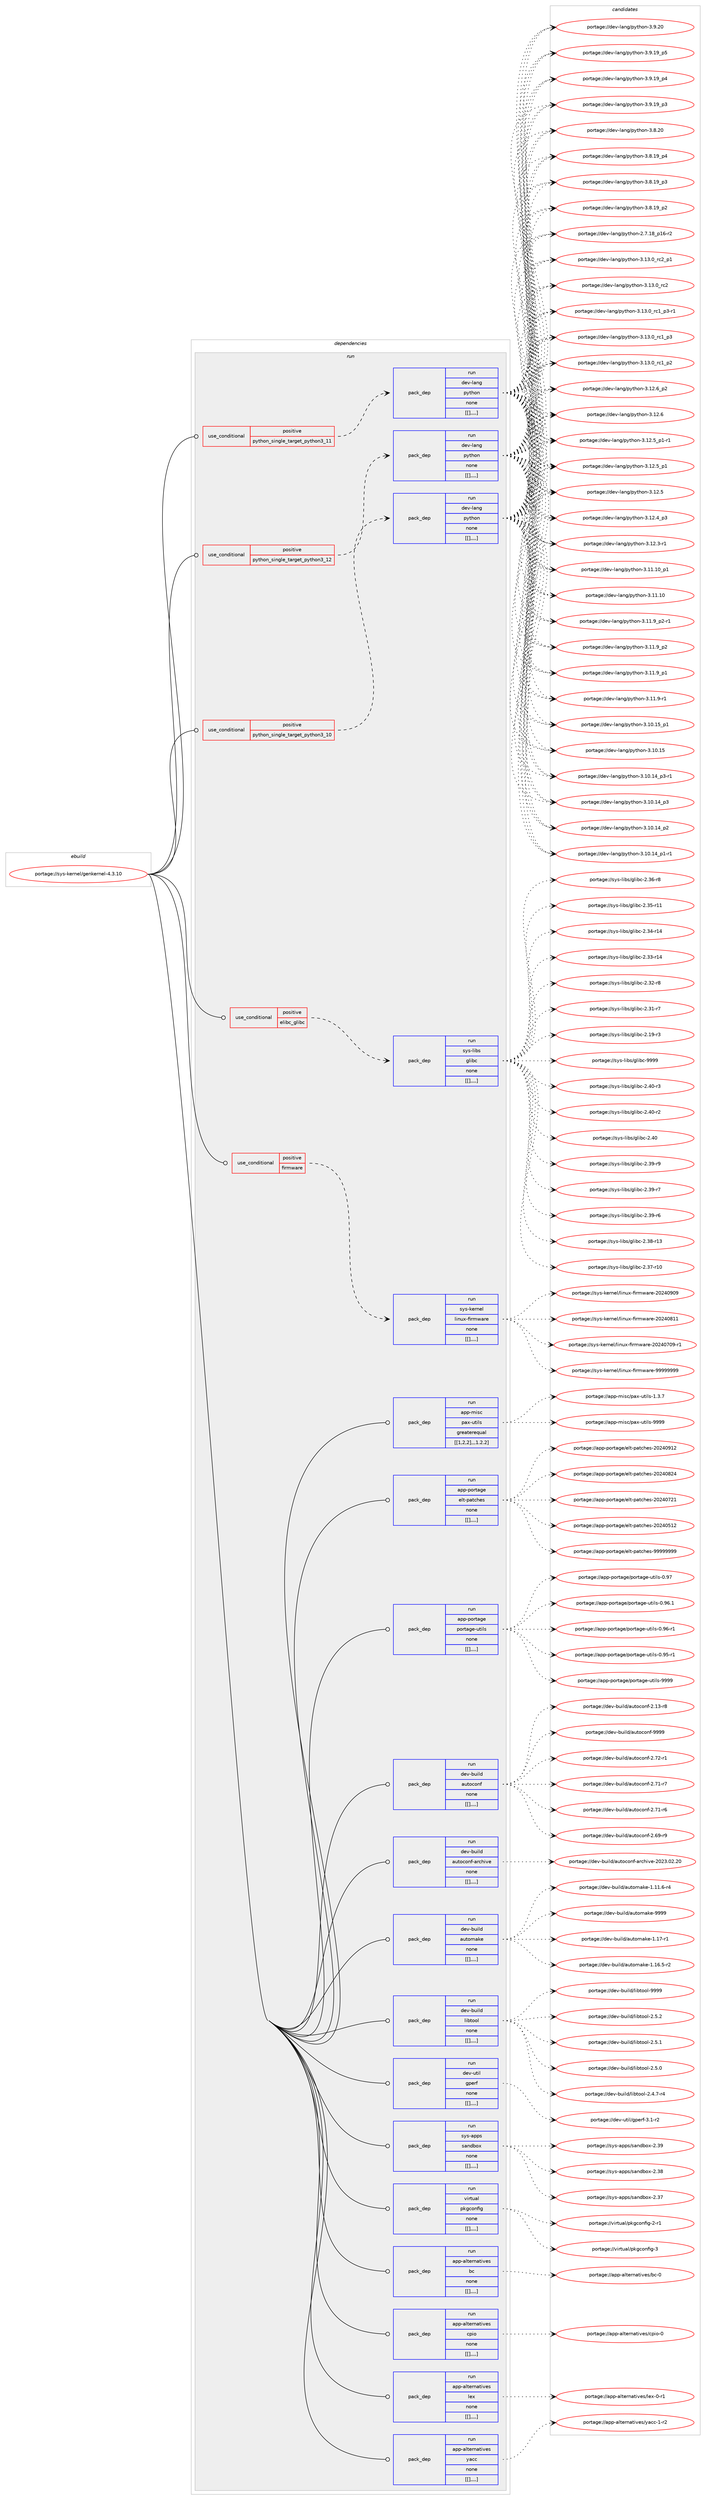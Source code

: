 digraph prolog {

# *************
# Graph options
# *************

newrank=true;
concentrate=true;
compound=true;
graph [rankdir=LR,fontname=Helvetica,fontsize=10,ranksep=1.5];#, ranksep=2.5, nodesep=0.2];
edge  [arrowhead=vee];
node  [fontname=Helvetica,fontsize=10];

# **********
# The ebuild
# **********

subgraph cluster_leftcol {
color=gray;
label=<<i>ebuild</i>>;
id [label="portage://sys-kernel/genkernel-4.3.10", color=red, width=4, href="../sys-kernel/genkernel-4.3.10.svg"];
}

# ****************
# The dependencies
# ****************

subgraph cluster_midcol {
color=gray;
label=<<i>dependencies</i>>;
subgraph cluster_compile {
fillcolor="#eeeeee";
style=filled;
label=<<i>compile</i>>;
}
subgraph cluster_compileandrun {
fillcolor="#eeeeee";
style=filled;
label=<<i>compile and run</i>>;
}
subgraph cluster_run {
fillcolor="#eeeeee";
style=filled;
label=<<i>run</i>>;
subgraph cond9743 {
dependency26198 [label=<<TABLE BORDER="0" CELLBORDER="1" CELLSPACING="0" CELLPADDING="4"><TR><TD ROWSPAN="3" CELLPADDING="10">use_conditional</TD></TR><TR><TD>positive</TD></TR><TR><TD>elibc_glibc</TD></TR></TABLE>>, shape=none, color=red];
subgraph pack16381 {
dependency26199 [label=<<TABLE BORDER="0" CELLBORDER="1" CELLSPACING="0" CELLPADDING="4" WIDTH="220"><TR><TD ROWSPAN="6" CELLPADDING="30">pack_dep</TD></TR><TR><TD WIDTH="110">run</TD></TR><TR><TD>sys-libs</TD></TR><TR><TD>glibc</TD></TR><TR><TD>none</TD></TR><TR><TD>[[],,,,]</TD></TR></TABLE>>, shape=none, color=blue];
}
dependency26198:e -> dependency26199:w [weight=20,style="dashed",arrowhead="vee"];
}
id:e -> dependency26198:w [weight=20,style="solid",arrowhead="odot"];
subgraph cond9744 {
dependency26200 [label=<<TABLE BORDER="0" CELLBORDER="1" CELLSPACING="0" CELLPADDING="4"><TR><TD ROWSPAN="3" CELLPADDING="10">use_conditional</TD></TR><TR><TD>positive</TD></TR><TR><TD>firmware</TD></TR></TABLE>>, shape=none, color=red];
subgraph pack16382 {
dependency26201 [label=<<TABLE BORDER="0" CELLBORDER="1" CELLSPACING="0" CELLPADDING="4" WIDTH="220"><TR><TD ROWSPAN="6" CELLPADDING="30">pack_dep</TD></TR><TR><TD WIDTH="110">run</TD></TR><TR><TD>sys-kernel</TD></TR><TR><TD>linux-firmware</TD></TR><TR><TD>none</TD></TR><TR><TD>[[],,,,]</TD></TR></TABLE>>, shape=none, color=blue];
}
dependency26200:e -> dependency26201:w [weight=20,style="dashed",arrowhead="vee"];
}
id:e -> dependency26200:w [weight=20,style="solid",arrowhead="odot"];
subgraph cond9745 {
dependency26202 [label=<<TABLE BORDER="0" CELLBORDER="1" CELLSPACING="0" CELLPADDING="4"><TR><TD ROWSPAN="3" CELLPADDING="10">use_conditional</TD></TR><TR><TD>positive</TD></TR><TR><TD>python_single_target_python3_10</TD></TR></TABLE>>, shape=none, color=red];
subgraph pack16383 {
dependency26203 [label=<<TABLE BORDER="0" CELLBORDER="1" CELLSPACING="0" CELLPADDING="4" WIDTH="220"><TR><TD ROWSPAN="6" CELLPADDING="30">pack_dep</TD></TR><TR><TD WIDTH="110">run</TD></TR><TR><TD>dev-lang</TD></TR><TR><TD>python</TD></TR><TR><TD>none</TD></TR><TR><TD>[[],,,,]</TD></TR></TABLE>>, shape=none, color=blue];
}
dependency26202:e -> dependency26203:w [weight=20,style="dashed",arrowhead="vee"];
}
id:e -> dependency26202:w [weight=20,style="solid",arrowhead="odot"];
subgraph cond9746 {
dependency26204 [label=<<TABLE BORDER="0" CELLBORDER="1" CELLSPACING="0" CELLPADDING="4"><TR><TD ROWSPAN="3" CELLPADDING="10">use_conditional</TD></TR><TR><TD>positive</TD></TR><TR><TD>python_single_target_python3_11</TD></TR></TABLE>>, shape=none, color=red];
subgraph pack16384 {
dependency26205 [label=<<TABLE BORDER="0" CELLBORDER="1" CELLSPACING="0" CELLPADDING="4" WIDTH="220"><TR><TD ROWSPAN="6" CELLPADDING="30">pack_dep</TD></TR><TR><TD WIDTH="110">run</TD></TR><TR><TD>dev-lang</TD></TR><TR><TD>python</TD></TR><TR><TD>none</TD></TR><TR><TD>[[],,,,]</TD></TR></TABLE>>, shape=none, color=blue];
}
dependency26204:e -> dependency26205:w [weight=20,style="dashed",arrowhead="vee"];
}
id:e -> dependency26204:w [weight=20,style="solid",arrowhead="odot"];
subgraph cond9747 {
dependency26206 [label=<<TABLE BORDER="0" CELLBORDER="1" CELLSPACING="0" CELLPADDING="4"><TR><TD ROWSPAN="3" CELLPADDING="10">use_conditional</TD></TR><TR><TD>positive</TD></TR><TR><TD>python_single_target_python3_12</TD></TR></TABLE>>, shape=none, color=red];
subgraph pack16385 {
dependency26207 [label=<<TABLE BORDER="0" CELLBORDER="1" CELLSPACING="0" CELLPADDING="4" WIDTH="220"><TR><TD ROWSPAN="6" CELLPADDING="30">pack_dep</TD></TR><TR><TD WIDTH="110">run</TD></TR><TR><TD>dev-lang</TD></TR><TR><TD>python</TD></TR><TR><TD>none</TD></TR><TR><TD>[[],,,,]</TD></TR></TABLE>>, shape=none, color=blue];
}
dependency26206:e -> dependency26207:w [weight=20,style="dashed",arrowhead="vee"];
}
id:e -> dependency26206:w [weight=20,style="solid",arrowhead="odot"];
subgraph pack16386 {
dependency26208 [label=<<TABLE BORDER="0" CELLBORDER="1" CELLSPACING="0" CELLPADDING="4" WIDTH="220"><TR><TD ROWSPAN="6" CELLPADDING="30">pack_dep</TD></TR><TR><TD WIDTH="110">run</TD></TR><TR><TD>app-alternatives</TD></TR><TR><TD>bc</TD></TR><TR><TD>none</TD></TR><TR><TD>[[],,,,]</TD></TR></TABLE>>, shape=none, color=blue];
}
id:e -> dependency26208:w [weight=20,style="solid",arrowhead="odot"];
subgraph pack16387 {
dependency26209 [label=<<TABLE BORDER="0" CELLBORDER="1" CELLSPACING="0" CELLPADDING="4" WIDTH="220"><TR><TD ROWSPAN="6" CELLPADDING="30">pack_dep</TD></TR><TR><TD WIDTH="110">run</TD></TR><TR><TD>app-alternatives</TD></TR><TR><TD>cpio</TD></TR><TR><TD>none</TD></TR><TR><TD>[[],,,,]</TD></TR></TABLE>>, shape=none, color=blue];
}
id:e -> dependency26209:w [weight=20,style="solid",arrowhead="odot"];
subgraph pack16388 {
dependency26210 [label=<<TABLE BORDER="0" CELLBORDER="1" CELLSPACING="0" CELLPADDING="4" WIDTH="220"><TR><TD ROWSPAN="6" CELLPADDING="30">pack_dep</TD></TR><TR><TD WIDTH="110">run</TD></TR><TR><TD>app-alternatives</TD></TR><TR><TD>lex</TD></TR><TR><TD>none</TD></TR><TR><TD>[[],,,,]</TD></TR></TABLE>>, shape=none, color=blue];
}
id:e -> dependency26210:w [weight=20,style="solid",arrowhead="odot"];
subgraph pack16389 {
dependency26211 [label=<<TABLE BORDER="0" CELLBORDER="1" CELLSPACING="0" CELLPADDING="4" WIDTH="220"><TR><TD ROWSPAN="6" CELLPADDING="30">pack_dep</TD></TR><TR><TD WIDTH="110">run</TD></TR><TR><TD>app-alternatives</TD></TR><TR><TD>yacc</TD></TR><TR><TD>none</TD></TR><TR><TD>[[],,,,]</TD></TR></TABLE>>, shape=none, color=blue];
}
id:e -> dependency26211:w [weight=20,style="solid",arrowhead="odot"];
subgraph pack16390 {
dependency26212 [label=<<TABLE BORDER="0" CELLBORDER="1" CELLSPACING="0" CELLPADDING="4" WIDTH="220"><TR><TD ROWSPAN="6" CELLPADDING="30">pack_dep</TD></TR><TR><TD WIDTH="110">run</TD></TR><TR><TD>app-misc</TD></TR><TR><TD>pax-utils</TD></TR><TR><TD>greaterequal</TD></TR><TR><TD>[[1,2,2],,,1.2.2]</TD></TR></TABLE>>, shape=none, color=blue];
}
id:e -> dependency26212:w [weight=20,style="solid",arrowhead="odot"];
subgraph pack16391 {
dependency26213 [label=<<TABLE BORDER="0" CELLBORDER="1" CELLSPACING="0" CELLPADDING="4" WIDTH="220"><TR><TD ROWSPAN="6" CELLPADDING="30">pack_dep</TD></TR><TR><TD WIDTH="110">run</TD></TR><TR><TD>app-portage</TD></TR><TR><TD>elt-patches</TD></TR><TR><TD>none</TD></TR><TR><TD>[[],,,,]</TD></TR></TABLE>>, shape=none, color=blue];
}
id:e -> dependency26213:w [weight=20,style="solid",arrowhead="odot"];
subgraph pack16392 {
dependency26214 [label=<<TABLE BORDER="0" CELLBORDER="1" CELLSPACING="0" CELLPADDING="4" WIDTH="220"><TR><TD ROWSPAN="6" CELLPADDING="30">pack_dep</TD></TR><TR><TD WIDTH="110">run</TD></TR><TR><TD>app-portage</TD></TR><TR><TD>portage-utils</TD></TR><TR><TD>none</TD></TR><TR><TD>[[],,,,]</TD></TR></TABLE>>, shape=none, color=blue];
}
id:e -> dependency26214:w [weight=20,style="solid",arrowhead="odot"];
subgraph pack16393 {
dependency26215 [label=<<TABLE BORDER="0" CELLBORDER="1" CELLSPACING="0" CELLPADDING="4" WIDTH="220"><TR><TD ROWSPAN="6" CELLPADDING="30">pack_dep</TD></TR><TR><TD WIDTH="110">run</TD></TR><TR><TD>dev-build</TD></TR><TR><TD>autoconf</TD></TR><TR><TD>none</TD></TR><TR><TD>[[],,,,]</TD></TR></TABLE>>, shape=none, color=blue];
}
id:e -> dependency26215:w [weight=20,style="solid",arrowhead="odot"];
subgraph pack16394 {
dependency26216 [label=<<TABLE BORDER="0" CELLBORDER="1" CELLSPACING="0" CELLPADDING="4" WIDTH="220"><TR><TD ROWSPAN="6" CELLPADDING="30">pack_dep</TD></TR><TR><TD WIDTH="110">run</TD></TR><TR><TD>dev-build</TD></TR><TR><TD>autoconf-archive</TD></TR><TR><TD>none</TD></TR><TR><TD>[[],,,,]</TD></TR></TABLE>>, shape=none, color=blue];
}
id:e -> dependency26216:w [weight=20,style="solid",arrowhead="odot"];
subgraph pack16395 {
dependency26217 [label=<<TABLE BORDER="0" CELLBORDER="1" CELLSPACING="0" CELLPADDING="4" WIDTH="220"><TR><TD ROWSPAN="6" CELLPADDING="30">pack_dep</TD></TR><TR><TD WIDTH="110">run</TD></TR><TR><TD>dev-build</TD></TR><TR><TD>automake</TD></TR><TR><TD>none</TD></TR><TR><TD>[[],,,,]</TD></TR></TABLE>>, shape=none, color=blue];
}
id:e -> dependency26217:w [weight=20,style="solid",arrowhead="odot"];
subgraph pack16396 {
dependency26218 [label=<<TABLE BORDER="0" CELLBORDER="1" CELLSPACING="0" CELLPADDING="4" WIDTH="220"><TR><TD ROWSPAN="6" CELLPADDING="30">pack_dep</TD></TR><TR><TD WIDTH="110">run</TD></TR><TR><TD>dev-build</TD></TR><TR><TD>libtool</TD></TR><TR><TD>none</TD></TR><TR><TD>[[],,,,]</TD></TR></TABLE>>, shape=none, color=blue];
}
id:e -> dependency26218:w [weight=20,style="solid",arrowhead="odot"];
subgraph pack16397 {
dependency26219 [label=<<TABLE BORDER="0" CELLBORDER="1" CELLSPACING="0" CELLPADDING="4" WIDTH="220"><TR><TD ROWSPAN="6" CELLPADDING="30">pack_dep</TD></TR><TR><TD WIDTH="110">run</TD></TR><TR><TD>dev-util</TD></TR><TR><TD>gperf</TD></TR><TR><TD>none</TD></TR><TR><TD>[[],,,,]</TD></TR></TABLE>>, shape=none, color=blue];
}
id:e -> dependency26219:w [weight=20,style="solid",arrowhead="odot"];
subgraph pack16398 {
dependency26220 [label=<<TABLE BORDER="0" CELLBORDER="1" CELLSPACING="0" CELLPADDING="4" WIDTH="220"><TR><TD ROWSPAN="6" CELLPADDING="30">pack_dep</TD></TR><TR><TD WIDTH="110">run</TD></TR><TR><TD>sys-apps</TD></TR><TR><TD>sandbox</TD></TR><TR><TD>none</TD></TR><TR><TD>[[],,,,]</TD></TR></TABLE>>, shape=none, color=blue];
}
id:e -> dependency26220:w [weight=20,style="solid",arrowhead="odot"];
subgraph pack16399 {
dependency26221 [label=<<TABLE BORDER="0" CELLBORDER="1" CELLSPACING="0" CELLPADDING="4" WIDTH="220"><TR><TD ROWSPAN="6" CELLPADDING="30">pack_dep</TD></TR><TR><TD WIDTH="110">run</TD></TR><TR><TD>virtual</TD></TR><TR><TD>pkgconfig</TD></TR><TR><TD>none</TD></TR><TR><TD>[[],,,,]</TD></TR></TABLE>>, shape=none, color=blue];
}
id:e -> dependency26221:w [weight=20,style="solid",arrowhead="odot"];
}
}

# **************
# The candidates
# **************

subgraph cluster_choices {
rank=same;
color=gray;
label=<<i>candidates</i>>;

subgraph choice16381 {
color=black;
nodesep=1;
choice11512111545108105981154710310810598994557575757 [label="portage://sys-libs/glibc-9999", color=red, width=4,href="../sys-libs/glibc-9999.svg"];
choice115121115451081059811547103108105989945504652484511451 [label="portage://sys-libs/glibc-2.40-r3", color=red, width=4,href="../sys-libs/glibc-2.40-r3.svg"];
choice115121115451081059811547103108105989945504652484511450 [label="portage://sys-libs/glibc-2.40-r2", color=red, width=4,href="../sys-libs/glibc-2.40-r2.svg"];
choice11512111545108105981154710310810598994550465248 [label="portage://sys-libs/glibc-2.40", color=red, width=4,href="../sys-libs/glibc-2.40.svg"];
choice115121115451081059811547103108105989945504651574511457 [label="portage://sys-libs/glibc-2.39-r9", color=red, width=4,href="../sys-libs/glibc-2.39-r9.svg"];
choice115121115451081059811547103108105989945504651574511455 [label="portage://sys-libs/glibc-2.39-r7", color=red, width=4,href="../sys-libs/glibc-2.39-r7.svg"];
choice115121115451081059811547103108105989945504651574511454 [label="portage://sys-libs/glibc-2.39-r6", color=red, width=4,href="../sys-libs/glibc-2.39-r6.svg"];
choice11512111545108105981154710310810598994550465156451144951 [label="portage://sys-libs/glibc-2.38-r13", color=red, width=4,href="../sys-libs/glibc-2.38-r13.svg"];
choice11512111545108105981154710310810598994550465155451144948 [label="portage://sys-libs/glibc-2.37-r10", color=red, width=4,href="../sys-libs/glibc-2.37-r10.svg"];
choice115121115451081059811547103108105989945504651544511456 [label="portage://sys-libs/glibc-2.36-r8", color=red, width=4,href="../sys-libs/glibc-2.36-r8.svg"];
choice11512111545108105981154710310810598994550465153451144949 [label="portage://sys-libs/glibc-2.35-r11", color=red, width=4,href="../sys-libs/glibc-2.35-r11.svg"];
choice11512111545108105981154710310810598994550465152451144952 [label="portage://sys-libs/glibc-2.34-r14", color=red, width=4,href="../sys-libs/glibc-2.34-r14.svg"];
choice11512111545108105981154710310810598994550465151451144952 [label="portage://sys-libs/glibc-2.33-r14", color=red, width=4,href="../sys-libs/glibc-2.33-r14.svg"];
choice115121115451081059811547103108105989945504651504511456 [label="portage://sys-libs/glibc-2.32-r8", color=red, width=4,href="../sys-libs/glibc-2.32-r8.svg"];
choice115121115451081059811547103108105989945504651494511455 [label="portage://sys-libs/glibc-2.31-r7", color=red, width=4,href="../sys-libs/glibc-2.31-r7.svg"];
choice115121115451081059811547103108105989945504649574511451 [label="portage://sys-libs/glibc-2.19-r3", color=red, width=4,href="../sys-libs/glibc-2.19-r3.svg"];
dependency26199:e -> choice11512111545108105981154710310810598994557575757:w [style=dotted,weight="100"];
dependency26199:e -> choice115121115451081059811547103108105989945504652484511451:w [style=dotted,weight="100"];
dependency26199:e -> choice115121115451081059811547103108105989945504652484511450:w [style=dotted,weight="100"];
dependency26199:e -> choice11512111545108105981154710310810598994550465248:w [style=dotted,weight="100"];
dependency26199:e -> choice115121115451081059811547103108105989945504651574511457:w [style=dotted,weight="100"];
dependency26199:e -> choice115121115451081059811547103108105989945504651574511455:w [style=dotted,weight="100"];
dependency26199:e -> choice115121115451081059811547103108105989945504651574511454:w [style=dotted,weight="100"];
dependency26199:e -> choice11512111545108105981154710310810598994550465156451144951:w [style=dotted,weight="100"];
dependency26199:e -> choice11512111545108105981154710310810598994550465155451144948:w [style=dotted,weight="100"];
dependency26199:e -> choice115121115451081059811547103108105989945504651544511456:w [style=dotted,weight="100"];
dependency26199:e -> choice11512111545108105981154710310810598994550465153451144949:w [style=dotted,weight="100"];
dependency26199:e -> choice11512111545108105981154710310810598994550465152451144952:w [style=dotted,weight="100"];
dependency26199:e -> choice11512111545108105981154710310810598994550465151451144952:w [style=dotted,weight="100"];
dependency26199:e -> choice115121115451081059811547103108105989945504651504511456:w [style=dotted,weight="100"];
dependency26199:e -> choice115121115451081059811547103108105989945504651494511455:w [style=dotted,weight="100"];
dependency26199:e -> choice115121115451081059811547103108105989945504649574511451:w [style=dotted,weight="100"];
}
subgraph choice16382 {
color=black;
nodesep=1;
choice11512111545107101114110101108471081051101171204510210511410911997114101455757575757575757 [label="portage://sys-kernel/linux-firmware-99999999", color=red, width=4,href="../sys-kernel/linux-firmware-99999999.svg"];
choice11512111545107101114110101108471081051101171204510210511410911997114101455048505248574857 [label="portage://sys-kernel/linux-firmware-20240909", color=red, width=4,href="../sys-kernel/linux-firmware-20240909.svg"];
choice11512111545107101114110101108471081051101171204510210511410911997114101455048505248564949 [label="portage://sys-kernel/linux-firmware-20240811", color=red, width=4,href="../sys-kernel/linux-firmware-20240811.svg"];
choice115121115451071011141101011084710810511011712045102105114109119971141014550485052485548574511449 [label="portage://sys-kernel/linux-firmware-20240709-r1", color=red, width=4,href="../sys-kernel/linux-firmware-20240709-r1.svg"];
dependency26201:e -> choice11512111545107101114110101108471081051101171204510210511410911997114101455757575757575757:w [style=dotted,weight="100"];
dependency26201:e -> choice11512111545107101114110101108471081051101171204510210511410911997114101455048505248574857:w [style=dotted,weight="100"];
dependency26201:e -> choice11512111545107101114110101108471081051101171204510210511410911997114101455048505248564949:w [style=dotted,weight="100"];
dependency26201:e -> choice115121115451071011141101011084710810511011712045102105114109119971141014550485052485548574511449:w [style=dotted,weight="100"];
}
subgraph choice16383 {
color=black;
nodesep=1;
choice100101118451089711010347112121116104111110455146495146489511499509511249 [label="portage://dev-lang/python-3.13.0_rc2_p1", color=red, width=4,href="../dev-lang/python-3.13.0_rc2_p1.svg"];
choice10010111845108971101034711212111610411111045514649514648951149950 [label="portage://dev-lang/python-3.13.0_rc2", color=red, width=4,href="../dev-lang/python-3.13.0_rc2.svg"];
choice1001011184510897110103471121211161041111104551464951464895114994995112514511449 [label="portage://dev-lang/python-3.13.0_rc1_p3-r1", color=red, width=4,href="../dev-lang/python-3.13.0_rc1_p3-r1.svg"];
choice100101118451089711010347112121116104111110455146495146489511499499511251 [label="portage://dev-lang/python-3.13.0_rc1_p3", color=red, width=4,href="../dev-lang/python-3.13.0_rc1_p3.svg"];
choice100101118451089711010347112121116104111110455146495146489511499499511250 [label="portage://dev-lang/python-3.13.0_rc1_p2", color=red, width=4,href="../dev-lang/python-3.13.0_rc1_p2.svg"];
choice100101118451089711010347112121116104111110455146495046549511250 [label="portage://dev-lang/python-3.12.6_p2", color=red, width=4,href="../dev-lang/python-3.12.6_p2.svg"];
choice10010111845108971101034711212111610411111045514649504654 [label="portage://dev-lang/python-3.12.6", color=red, width=4,href="../dev-lang/python-3.12.6.svg"];
choice1001011184510897110103471121211161041111104551464950465395112494511449 [label="portage://dev-lang/python-3.12.5_p1-r1", color=red, width=4,href="../dev-lang/python-3.12.5_p1-r1.svg"];
choice100101118451089711010347112121116104111110455146495046539511249 [label="portage://dev-lang/python-3.12.5_p1", color=red, width=4,href="../dev-lang/python-3.12.5_p1.svg"];
choice10010111845108971101034711212111610411111045514649504653 [label="portage://dev-lang/python-3.12.5", color=red, width=4,href="../dev-lang/python-3.12.5.svg"];
choice100101118451089711010347112121116104111110455146495046529511251 [label="portage://dev-lang/python-3.12.4_p3", color=red, width=4,href="../dev-lang/python-3.12.4_p3.svg"];
choice100101118451089711010347112121116104111110455146495046514511449 [label="portage://dev-lang/python-3.12.3-r1", color=red, width=4,href="../dev-lang/python-3.12.3-r1.svg"];
choice10010111845108971101034711212111610411111045514649494649489511249 [label="portage://dev-lang/python-3.11.10_p1", color=red, width=4,href="../dev-lang/python-3.11.10_p1.svg"];
choice1001011184510897110103471121211161041111104551464949464948 [label="portage://dev-lang/python-3.11.10", color=red, width=4,href="../dev-lang/python-3.11.10.svg"];
choice1001011184510897110103471121211161041111104551464949465795112504511449 [label="portage://dev-lang/python-3.11.9_p2-r1", color=red, width=4,href="../dev-lang/python-3.11.9_p2-r1.svg"];
choice100101118451089711010347112121116104111110455146494946579511250 [label="portage://dev-lang/python-3.11.9_p2", color=red, width=4,href="../dev-lang/python-3.11.9_p2.svg"];
choice100101118451089711010347112121116104111110455146494946579511249 [label="portage://dev-lang/python-3.11.9_p1", color=red, width=4,href="../dev-lang/python-3.11.9_p1.svg"];
choice100101118451089711010347112121116104111110455146494946574511449 [label="portage://dev-lang/python-3.11.9-r1", color=red, width=4,href="../dev-lang/python-3.11.9-r1.svg"];
choice10010111845108971101034711212111610411111045514649484649539511249 [label="portage://dev-lang/python-3.10.15_p1", color=red, width=4,href="../dev-lang/python-3.10.15_p1.svg"];
choice1001011184510897110103471121211161041111104551464948464953 [label="portage://dev-lang/python-3.10.15", color=red, width=4,href="../dev-lang/python-3.10.15.svg"];
choice100101118451089711010347112121116104111110455146494846495295112514511449 [label="portage://dev-lang/python-3.10.14_p3-r1", color=red, width=4,href="../dev-lang/python-3.10.14_p3-r1.svg"];
choice10010111845108971101034711212111610411111045514649484649529511251 [label="portage://dev-lang/python-3.10.14_p3", color=red, width=4,href="../dev-lang/python-3.10.14_p3.svg"];
choice10010111845108971101034711212111610411111045514649484649529511250 [label="portage://dev-lang/python-3.10.14_p2", color=red, width=4,href="../dev-lang/python-3.10.14_p2.svg"];
choice100101118451089711010347112121116104111110455146494846495295112494511449 [label="portage://dev-lang/python-3.10.14_p1-r1", color=red, width=4,href="../dev-lang/python-3.10.14_p1-r1.svg"];
choice10010111845108971101034711212111610411111045514657465048 [label="portage://dev-lang/python-3.9.20", color=red, width=4,href="../dev-lang/python-3.9.20.svg"];
choice100101118451089711010347112121116104111110455146574649579511253 [label="portage://dev-lang/python-3.9.19_p5", color=red, width=4,href="../dev-lang/python-3.9.19_p5.svg"];
choice100101118451089711010347112121116104111110455146574649579511252 [label="portage://dev-lang/python-3.9.19_p4", color=red, width=4,href="../dev-lang/python-3.9.19_p4.svg"];
choice100101118451089711010347112121116104111110455146574649579511251 [label="portage://dev-lang/python-3.9.19_p3", color=red, width=4,href="../dev-lang/python-3.9.19_p3.svg"];
choice10010111845108971101034711212111610411111045514656465048 [label="portage://dev-lang/python-3.8.20", color=red, width=4,href="../dev-lang/python-3.8.20.svg"];
choice100101118451089711010347112121116104111110455146564649579511252 [label="portage://dev-lang/python-3.8.19_p4", color=red, width=4,href="../dev-lang/python-3.8.19_p4.svg"];
choice100101118451089711010347112121116104111110455146564649579511251 [label="portage://dev-lang/python-3.8.19_p3", color=red, width=4,href="../dev-lang/python-3.8.19_p3.svg"];
choice100101118451089711010347112121116104111110455146564649579511250 [label="portage://dev-lang/python-3.8.19_p2", color=red, width=4,href="../dev-lang/python-3.8.19_p2.svg"];
choice100101118451089711010347112121116104111110455046554649569511249544511450 [label="portage://dev-lang/python-2.7.18_p16-r2", color=red, width=4,href="../dev-lang/python-2.7.18_p16-r2.svg"];
dependency26203:e -> choice100101118451089711010347112121116104111110455146495146489511499509511249:w [style=dotted,weight="100"];
dependency26203:e -> choice10010111845108971101034711212111610411111045514649514648951149950:w [style=dotted,weight="100"];
dependency26203:e -> choice1001011184510897110103471121211161041111104551464951464895114994995112514511449:w [style=dotted,weight="100"];
dependency26203:e -> choice100101118451089711010347112121116104111110455146495146489511499499511251:w [style=dotted,weight="100"];
dependency26203:e -> choice100101118451089711010347112121116104111110455146495146489511499499511250:w [style=dotted,weight="100"];
dependency26203:e -> choice100101118451089711010347112121116104111110455146495046549511250:w [style=dotted,weight="100"];
dependency26203:e -> choice10010111845108971101034711212111610411111045514649504654:w [style=dotted,weight="100"];
dependency26203:e -> choice1001011184510897110103471121211161041111104551464950465395112494511449:w [style=dotted,weight="100"];
dependency26203:e -> choice100101118451089711010347112121116104111110455146495046539511249:w [style=dotted,weight="100"];
dependency26203:e -> choice10010111845108971101034711212111610411111045514649504653:w [style=dotted,weight="100"];
dependency26203:e -> choice100101118451089711010347112121116104111110455146495046529511251:w [style=dotted,weight="100"];
dependency26203:e -> choice100101118451089711010347112121116104111110455146495046514511449:w [style=dotted,weight="100"];
dependency26203:e -> choice10010111845108971101034711212111610411111045514649494649489511249:w [style=dotted,weight="100"];
dependency26203:e -> choice1001011184510897110103471121211161041111104551464949464948:w [style=dotted,weight="100"];
dependency26203:e -> choice1001011184510897110103471121211161041111104551464949465795112504511449:w [style=dotted,weight="100"];
dependency26203:e -> choice100101118451089711010347112121116104111110455146494946579511250:w [style=dotted,weight="100"];
dependency26203:e -> choice100101118451089711010347112121116104111110455146494946579511249:w [style=dotted,weight="100"];
dependency26203:e -> choice100101118451089711010347112121116104111110455146494946574511449:w [style=dotted,weight="100"];
dependency26203:e -> choice10010111845108971101034711212111610411111045514649484649539511249:w [style=dotted,weight="100"];
dependency26203:e -> choice1001011184510897110103471121211161041111104551464948464953:w [style=dotted,weight="100"];
dependency26203:e -> choice100101118451089711010347112121116104111110455146494846495295112514511449:w [style=dotted,weight="100"];
dependency26203:e -> choice10010111845108971101034711212111610411111045514649484649529511251:w [style=dotted,weight="100"];
dependency26203:e -> choice10010111845108971101034711212111610411111045514649484649529511250:w [style=dotted,weight="100"];
dependency26203:e -> choice100101118451089711010347112121116104111110455146494846495295112494511449:w [style=dotted,weight="100"];
dependency26203:e -> choice10010111845108971101034711212111610411111045514657465048:w [style=dotted,weight="100"];
dependency26203:e -> choice100101118451089711010347112121116104111110455146574649579511253:w [style=dotted,weight="100"];
dependency26203:e -> choice100101118451089711010347112121116104111110455146574649579511252:w [style=dotted,weight="100"];
dependency26203:e -> choice100101118451089711010347112121116104111110455146574649579511251:w [style=dotted,weight="100"];
dependency26203:e -> choice10010111845108971101034711212111610411111045514656465048:w [style=dotted,weight="100"];
dependency26203:e -> choice100101118451089711010347112121116104111110455146564649579511252:w [style=dotted,weight="100"];
dependency26203:e -> choice100101118451089711010347112121116104111110455146564649579511251:w [style=dotted,weight="100"];
dependency26203:e -> choice100101118451089711010347112121116104111110455146564649579511250:w [style=dotted,weight="100"];
dependency26203:e -> choice100101118451089711010347112121116104111110455046554649569511249544511450:w [style=dotted,weight="100"];
}
subgraph choice16384 {
color=black;
nodesep=1;
choice100101118451089711010347112121116104111110455146495146489511499509511249 [label="portage://dev-lang/python-3.13.0_rc2_p1", color=red, width=4,href="../dev-lang/python-3.13.0_rc2_p1.svg"];
choice10010111845108971101034711212111610411111045514649514648951149950 [label="portage://dev-lang/python-3.13.0_rc2", color=red, width=4,href="../dev-lang/python-3.13.0_rc2.svg"];
choice1001011184510897110103471121211161041111104551464951464895114994995112514511449 [label="portage://dev-lang/python-3.13.0_rc1_p3-r1", color=red, width=4,href="../dev-lang/python-3.13.0_rc1_p3-r1.svg"];
choice100101118451089711010347112121116104111110455146495146489511499499511251 [label="portage://dev-lang/python-3.13.0_rc1_p3", color=red, width=4,href="../dev-lang/python-3.13.0_rc1_p3.svg"];
choice100101118451089711010347112121116104111110455146495146489511499499511250 [label="portage://dev-lang/python-3.13.0_rc1_p2", color=red, width=4,href="../dev-lang/python-3.13.0_rc1_p2.svg"];
choice100101118451089711010347112121116104111110455146495046549511250 [label="portage://dev-lang/python-3.12.6_p2", color=red, width=4,href="../dev-lang/python-3.12.6_p2.svg"];
choice10010111845108971101034711212111610411111045514649504654 [label="portage://dev-lang/python-3.12.6", color=red, width=4,href="../dev-lang/python-3.12.6.svg"];
choice1001011184510897110103471121211161041111104551464950465395112494511449 [label="portage://dev-lang/python-3.12.5_p1-r1", color=red, width=4,href="../dev-lang/python-3.12.5_p1-r1.svg"];
choice100101118451089711010347112121116104111110455146495046539511249 [label="portage://dev-lang/python-3.12.5_p1", color=red, width=4,href="../dev-lang/python-3.12.5_p1.svg"];
choice10010111845108971101034711212111610411111045514649504653 [label="portage://dev-lang/python-3.12.5", color=red, width=4,href="../dev-lang/python-3.12.5.svg"];
choice100101118451089711010347112121116104111110455146495046529511251 [label="portage://dev-lang/python-3.12.4_p3", color=red, width=4,href="../dev-lang/python-3.12.4_p3.svg"];
choice100101118451089711010347112121116104111110455146495046514511449 [label="portage://dev-lang/python-3.12.3-r1", color=red, width=4,href="../dev-lang/python-3.12.3-r1.svg"];
choice10010111845108971101034711212111610411111045514649494649489511249 [label="portage://dev-lang/python-3.11.10_p1", color=red, width=4,href="../dev-lang/python-3.11.10_p1.svg"];
choice1001011184510897110103471121211161041111104551464949464948 [label="portage://dev-lang/python-3.11.10", color=red, width=4,href="../dev-lang/python-3.11.10.svg"];
choice1001011184510897110103471121211161041111104551464949465795112504511449 [label="portage://dev-lang/python-3.11.9_p2-r1", color=red, width=4,href="../dev-lang/python-3.11.9_p2-r1.svg"];
choice100101118451089711010347112121116104111110455146494946579511250 [label="portage://dev-lang/python-3.11.9_p2", color=red, width=4,href="../dev-lang/python-3.11.9_p2.svg"];
choice100101118451089711010347112121116104111110455146494946579511249 [label="portage://dev-lang/python-3.11.9_p1", color=red, width=4,href="../dev-lang/python-3.11.9_p1.svg"];
choice100101118451089711010347112121116104111110455146494946574511449 [label="portage://dev-lang/python-3.11.9-r1", color=red, width=4,href="../dev-lang/python-3.11.9-r1.svg"];
choice10010111845108971101034711212111610411111045514649484649539511249 [label="portage://dev-lang/python-3.10.15_p1", color=red, width=4,href="../dev-lang/python-3.10.15_p1.svg"];
choice1001011184510897110103471121211161041111104551464948464953 [label="portage://dev-lang/python-3.10.15", color=red, width=4,href="../dev-lang/python-3.10.15.svg"];
choice100101118451089711010347112121116104111110455146494846495295112514511449 [label="portage://dev-lang/python-3.10.14_p3-r1", color=red, width=4,href="../dev-lang/python-3.10.14_p3-r1.svg"];
choice10010111845108971101034711212111610411111045514649484649529511251 [label="portage://dev-lang/python-3.10.14_p3", color=red, width=4,href="../dev-lang/python-3.10.14_p3.svg"];
choice10010111845108971101034711212111610411111045514649484649529511250 [label="portage://dev-lang/python-3.10.14_p2", color=red, width=4,href="../dev-lang/python-3.10.14_p2.svg"];
choice100101118451089711010347112121116104111110455146494846495295112494511449 [label="portage://dev-lang/python-3.10.14_p1-r1", color=red, width=4,href="../dev-lang/python-3.10.14_p1-r1.svg"];
choice10010111845108971101034711212111610411111045514657465048 [label="portage://dev-lang/python-3.9.20", color=red, width=4,href="../dev-lang/python-3.9.20.svg"];
choice100101118451089711010347112121116104111110455146574649579511253 [label="portage://dev-lang/python-3.9.19_p5", color=red, width=4,href="../dev-lang/python-3.9.19_p5.svg"];
choice100101118451089711010347112121116104111110455146574649579511252 [label="portage://dev-lang/python-3.9.19_p4", color=red, width=4,href="../dev-lang/python-3.9.19_p4.svg"];
choice100101118451089711010347112121116104111110455146574649579511251 [label="portage://dev-lang/python-3.9.19_p3", color=red, width=4,href="../dev-lang/python-3.9.19_p3.svg"];
choice10010111845108971101034711212111610411111045514656465048 [label="portage://dev-lang/python-3.8.20", color=red, width=4,href="../dev-lang/python-3.8.20.svg"];
choice100101118451089711010347112121116104111110455146564649579511252 [label="portage://dev-lang/python-3.8.19_p4", color=red, width=4,href="../dev-lang/python-3.8.19_p4.svg"];
choice100101118451089711010347112121116104111110455146564649579511251 [label="portage://dev-lang/python-3.8.19_p3", color=red, width=4,href="../dev-lang/python-3.8.19_p3.svg"];
choice100101118451089711010347112121116104111110455146564649579511250 [label="portage://dev-lang/python-3.8.19_p2", color=red, width=4,href="../dev-lang/python-3.8.19_p2.svg"];
choice100101118451089711010347112121116104111110455046554649569511249544511450 [label="portage://dev-lang/python-2.7.18_p16-r2", color=red, width=4,href="../dev-lang/python-2.7.18_p16-r2.svg"];
dependency26205:e -> choice100101118451089711010347112121116104111110455146495146489511499509511249:w [style=dotted,weight="100"];
dependency26205:e -> choice10010111845108971101034711212111610411111045514649514648951149950:w [style=dotted,weight="100"];
dependency26205:e -> choice1001011184510897110103471121211161041111104551464951464895114994995112514511449:w [style=dotted,weight="100"];
dependency26205:e -> choice100101118451089711010347112121116104111110455146495146489511499499511251:w [style=dotted,weight="100"];
dependency26205:e -> choice100101118451089711010347112121116104111110455146495146489511499499511250:w [style=dotted,weight="100"];
dependency26205:e -> choice100101118451089711010347112121116104111110455146495046549511250:w [style=dotted,weight="100"];
dependency26205:e -> choice10010111845108971101034711212111610411111045514649504654:w [style=dotted,weight="100"];
dependency26205:e -> choice1001011184510897110103471121211161041111104551464950465395112494511449:w [style=dotted,weight="100"];
dependency26205:e -> choice100101118451089711010347112121116104111110455146495046539511249:w [style=dotted,weight="100"];
dependency26205:e -> choice10010111845108971101034711212111610411111045514649504653:w [style=dotted,weight="100"];
dependency26205:e -> choice100101118451089711010347112121116104111110455146495046529511251:w [style=dotted,weight="100"];
dependency26205:e -> choice100101118451089711010347112121116104111110455146495046514511449:w [style=dotted,weight="100"];
dependency26205:e -> choice10010111845108971101034711212111610411111045514649494649489511249:w [style=dotted,weight="100"];
dependency26205:e -> choice1001011184510897110103471121211161041111104551464949464948:w [style=dotted,weight="100"];
dependency26205:e -> choice1001011184510897110103471121211161041111104551464949465795112504511449:w [style=dotted,weight="100"];
dependency26205:e -> choice100101118451089711010347112121116104111110455146494946579511250:w [style=dotted,weight="100"];
dependency26205:e -> choice100101118451089711010347112121116104111110455146494946579511249:w [style=dotted,weight="100"];
dependency26205:e -> choice100101118451089711010347112121116104111110455146494946574511449:w [style=dotted,weight="100"];
dependency26205:e -> choice10010111845108971101034711212111610411111045514649484649539511249:w [style=dotted,weight="100"];
dependency26205:e -> choice1001011184510897110103471121211161041111104551464948464953:w [style=dotted,weight="100"];
dependency26205:e -> choice100101118451089711010347112121116104111110455146494846495295112514511449:w [style=dotted,weight="100"];
dependency26205:e -> choice10010111845108971101034711212111610411111045514649484649529511251:w [style=dotted,weight="100"];
dependency26205:e -> choice10010111845108971101034711212111610411111045514649484649529511250:w [style=dotted,weight="100"];
dependency26205:e -> choice100101118451089711010347112121116104111110455146494846495295112494511449:w [style=dotted,weight="100"];
dependency26205:e -> choice10010111845108971101034711212111610411111045514657465048:w [style=dotted,weight="100"];
dependency26205:e -> choice100101118451089711010347112121116104111110455146574649579511253:w [style=dotted,weight="100"];
dependency26205:e -> choice100101118451089711010347112121116104111110455146574649579511252:w [style=dotted,weight="100"];
dependency26205:e -> choice100101118451089711010347112121116104111110455146574649579511251:w [style=dotted,weight="100"];
dependency26205:e -> choice10010111845108971101034711212111610411111045514656465048:w [style=dotted,weight="100"];
dependency26205:e -> choice100101118451089711010347112121116104111110455146564649579511252:w [style=dotted,weight="100"];
dependency26205:e -> choice100101118451089711010347112121116104111110455146564649579511251:w [style=dotted,weight="100"];
dependency26205:e -> choice100101118451089711010347112121116104111110455146564649579511250:w [style=dotted,weight="100"];
dependency26205:e -> choice100101118451089711010347112121116104111110455046554649569511249544511450:w [style=dotted,weight="100"];
}
subgraph choice16385 {
color=black;
nodesep=1;
choice100101118451089711010347112121116104111110455146495146489511499509511249 [label="portage://dev-lang/python-3.13.0_rc2_p1", color=red, width=4,href="../dev-lang/python-3.13.0_rc2_p1.svg"];
choice10010111845108971101034711212111610411111045514649514648951149950 [label="portage://dev-lang/python-3.13.0_rc2", color=red, width=4,href="../dev-lang/python-3.13.0_rc2.svg"];
choice1001011184510897110103471121211161041111104551464951464895114994995112514511449 [label="portage://dev-lang/python-3.13.0_rc1_p3-r1", color=red, width=4,href="../dev-lang/python-3.13.0_rc1_p3-r1.svg"];
choice100101118451089711010347112121116104111110455146495146489511499499511251 [label="portage://dev-lang/python-3.13.0_rc1_p3", color=red, width=4,href="../dev-lang/python-3.13.0_rc1_p3.svg"];
choice100101118451089711010347112121116104111110455146495146489511499499511250 [label="portage://dev-lang/python-3.13.0_rc1_p2", color=red, width=4,href="../dev-lang/python-3.13.0_rc1_p2.svg"];
choice100101118451089711010347112121116104111110455146495046549511250 [label="portage://dev-lang/python-3.12.6_p2", color=red, width=4,href="../dev-lang/python-3.12.6_p2.svg"];
choice10010111845108971101034711212111610411111045514649504654 [label="portage://dev-lang/python-3.12.6", color=red, width=4,href="../dev-lang/python-3.12.6.svg"];
choice1001011184510897110103471121211161041111104551464950465395112494511449 [label="portage://dev-lang/python-3.12.5_p1-r1", color=red, width=4,href="../dev-lang/python-3.12.5_p1-r1.svg"];
choice100101118451089711010347112121116104111110455146495046539511249 [label="portage://dev-lang/python-3.12.5_p1", color=red, width=4,href="../dev-lang/python-3.12.5_p1.svg"];
choice10010111845108971101034711212111610411111045514649504653 [label="portage://dev-lang/python-3.12.5", color=red, width=4,href="../dev-lang/python-3.12.5.svg"];
choice100101118451089711010347112121116104111110455146495046529511251 [label="portage://dev-lang/python-3.12.4_p3", color=red, width=4,href="../dev-lang/python-3.12.4_p3.svg"];
choice100101118451089711010347112121116104111110455146495046514511449 [label="portage://dev-lang/python-3.12.3-r1", color=red, width=4,href="../dev-lang/python-3.12.3-r1.svg"];
choice10010111845108971101034711212111610411111045514649494649489511249 [label="portage://dev-lang/python-3.11.10_p1", color=red, width=4,href="../dev-lang/python-3.11.10_p1.svg"];
choice1001011184510897110103471121211161041111104551464949464948 [label="portage://dev-lang/python-3.11.10", color=red, width=4,href="../dev-lang/python-3.11.10.svg"];
choice1001011184510897110103471121211161041111104551464949465795112504511449 [label="portage://dev-lang/python-3.11.9_p2-r1", color=red, width=4,href="../dev-lang/python-3.11.9_p2-r1.svg"];
choice100101118451089711010347112121116104111110455146494946579511250 [label="portage://dev-lang/python-3.11.9_p2", color=red, width=4,href="../dev-lang/python-3.11.9_p2.svg"];
choice100101118451089711010347112121116104111110455146494946579511249 [label="portage://dev-lang/python-3.11.9_p1", color=red, width=4,href="../dev-lang/python-3.11.9_p1.svg"];
choice100101118451089711010347112121116104111110455146494946574511449 [label="portage://dev-lang/python-3.11.9-r1", color=red, width=4,href="../dev-lang/python-3.11.9-r1.svg"];
choice10010111845108971101034711212111610411111045514649484649539511249 [label="portage://dev-lang/python-3.10.15_p1", color=red, width=4,href="../dev-lang/python-3.10.15_p1.svg"];
choice1001011184510897110103471121211161041111104551464948464953 [label="portage://dev-lang/python-3.10.15", color=red, width=4,href="../dev-lang/python-3.10.15.svg"];
choice100101118451089711010347112121116104111110455146494846495295112514511449 [label="portage://dev-lang/python-3.10.14_p3-r1", color=red, width=4,href="../dev-lang/python-3.10.14_p3-r1.svg"];
choice10010111845108971101034711212111610411111045514649484649529511251 [label="portage://dev-lang/python-3.10.14_p3", color=red, width=4,href="../dev-lang/python-3.10.14_p3.svg"];
choice10010111845108971101034711212111610411111045514649484649529511250 [label="portage://dev-lang/python-3.10.14_p2", color=red, width=4,href="../dev-lang/python-3.10.14_p2.svg"];
choice100101118451089711010347112121116104111110455146494846495295112494511449 [label="portage://dev-lang/python-3.10.14_p1-r1", color=red, width=4,href="../dev-lang/python-3.10.14_p1-r1.svg"];
choice10010111845108971101034711212111610411111045514657465048 [label="portage://dev-lang/python-3.9.20", color=red, width=4,href="../dev-lang/python-3.9.20.svg"];
choice100101118451089711010347112121116104111110455146574649579511253 [label="portage://dev-lang/python-3.9.19_p5", color=red, width=4,href="../dev-lang/python-3.9.19_p5.svg"];
choice100101118451089711010347112121116104111110455146574649579511252 [label="portage://dev-lang/python-3.9.19_p4", color=red, width=4,href="../dev-lang/python-3.9.19_p4.svg"];
choice100101118451089711010347112121116104111110455146574649579511251 [label="portage://dev-lang/python-3.9.19_p3", color=red, width=4,href="../dev-lang/python-3.9.19_p3.svg"];
choice10010111845108971101034711212111610411111045514656465048 [label="portage://dev-lang/python-3.8.20", color=red, width=4,href="../dev-lang/python-3.8.20.svg"];
choice100101118451089711010347112121116104111110455146564649579511252 [label="portage://dev-lang/python-3.8.19_p4", color=red, width=4,href="../dev-lang/python-3.8.19_p4.svg"];
choice100101118451089711010347112121116104111110455146564649579511251 [label="portage://dev-lang/python-3.8.19_p3", color=red, width=4,href="../dev-lang/python-3.8.19_p3.svg"];
choice100101118451089711010347112121116104111110455146564649579511250 [label="portage://dev-lang/python-3.8.19_p2", color=red, width=4,href="../dev-lang/python-3.8.19_p2.svg"];
choice100101118451089711010347112121116104111110455046554649569511249544511450 [label="portage://dev-lang/python-2.7.18_p16-r2", color=red, width=4,href="../dev-lang/python-2.7.18_p16-r2.svg"];
dependency26207:e -> choice100101118451089711010347112121116104111110455146495146489511499509511249:w [style=dotted,weight="100"];
dependency26207:e -> choice10010111845108971101034711212111610411111045514649514648951149950:w [style=dotted,weight="100"];
dependency26207:e -> choice1001011184510897110103471121211161041111104551464951464895114994995112514511449:w [style=dotted,weight="100"];
dependency26207:e -> choice100101118451089711010347112121116104111110455146495146489511499499511251:w [style=dotted,weight="100"];
dependency26207:e -> choice100101118451089711010347112121116104111110455146495146489511499499511250:w [style=dotted,weight="100"];
dependency26207:e -> choice100101118451089711010347112121116104111110455146495046549511250:w [style=dotted,weight="100"];
dependency26207:e -> choice10010111845108971101034711212111610411111045514649504654:w [style=dotted,weight="100"];
dependency26207:e -> choice1001011184510897110103471121211161041111104551464950465395112494511449:w [style=dotted,weight="100"];
dependency26207:e -> choice100101118451089711010347112121116104111110455146495046539511249:w [style=dotted,weight="100"];
dependency26207:e -> choice10010111845108971101034711212111610411111045514649504653:w [style=dotted,weight="100"];
dependency26207:e -> choice100101118451089711010347112121116104111110455146495046529511251:w [style=dotted,weight="100"];
dependency26207:e -> choice100101118451089711010347112121116104111110455146495046514511449:w [style=dotted,weight="100"];
dependency26207:e -> choice10010111845108971101034711212111610411111045514649494649489511249:w [style=dotted,weight="100"];
dependency26207:e -> choice1001011184510897110103471121211161041111104551464949464948:w [style=dotted,weight="100"];
dependency26207:e -> choice1001011184510897110103471121211161041111104551464949465795112504511449:w [style=dotted,weight="100"];
dependency26207:e -> choice100101118451089711010347112121116104111110455146494946579511250:w [style=dotted,weight="100"];
dependency26207:e -> choice100101118451089711010347112121116104111110455146494946579511249:w [style=dotted,weight="100"];
dependency26207:e -> choice100101118451089711010347112121116104111110455146494946574511449:w [style=dotted,weight="100"];
dependency26207:e -> choice10010111845108971101034711212111610411111045514649484649539511249:w [style=dotted,weight="100"];
dependency26207:e -> choice1001011184510897110103471121211161041111104551464948464953:w [style=dotted,weight="100"];
dependency26207:e -> choice100101118451089711010347112121116104111110455146494846495295112514511449:w [style=dotted,weight="100"];
dependency26207:e -> choice10010111845108971101034711212111610411111045514649484649529511251:w [style=dotted,weight="100"];
dependency26207:e -> choice10010111845108971101034711212111610411111045514649484649529511250:w [style=dotted,weight="100"];
dependency26207:e -> choice100101118451089711010347112121116104111110455146494846495295112494511449:w [style=dotted,weight="100"];
dependency26207:e -> choice10010111845108971101034711212111610411111045514657465048:w [style=dotted,weight="100"];
dependency26207:e -> choice100101118451089711010347112121116104111110455146574649579511253:w [style=dotted,weight="100"];
dependency26207:e -> choice100101118451089711010347112121116104111110455146574649579511252:w [style=dotted,weight="100"];
dependency26207:e -> choice100101118451089711010347112121116104111110455146574649579511251:w [style=dotted,weight="100"];
dependency26207:e -> choice10010111845108971101034711212111610411111045514656465048:w [style=dotted,weight="100"];
dependency26207:e -> choice100101118451089711010347112121116104111110455146564649579511252:w [style=dotted,weight="100"];
dependency26207:e -> choice100101118451089711010347112121116104111110455146564649579511251:w [style=dotted,weight="100"];
dependency26207:e -> choice100101118451089711010347112121116104111110455146564649579511250:w [style=dotted,weight="100"];
dependency26207:e -> choice100101118451089711010347112121116104111110455046554649569511249544511450:w [style=dotted,weight="100"];
}
subgraph choice16386 {
color=black;
nodesep=1;
choice971121124597108116101114110971161051181011154798994548 [label="portage://app-alternatives/bc-0", color=red, width=4,href="../app-alternatives/bc-0.svg"];
dependency26208:e -> choice971121124597108116101114110971161051181011154798994548:w [style=dotted,weight="100"];
}
subgraph choice16387 {
color=black;
nodesep=1;
choice9711211245971081161011141109711610511810111547991121051114548 [label="portage://app-alternatives/cpio-0", color=red, width=4,href="../app-alternatives/cpio-0.svg"];
dependency26209:e -> choice9711211245971081161011141109711610511810111547991121051114548:w [style=dotted,weight="100"];
}
subgraph choice16388 {
color=black;
nodesep=1;
choice971121124597108116101114110971161051181011154710810112045484511449 [label="portage://app-alternatives/lex-0-r1", color=red, width=4,href="../app-alternatives/lex-0-r1.svg"];
dependency26210:e -> choice971121124597108116101114110971161051181011154710810112045484511449:w [style=dotted,weight="100"];
}
subgraph choice16389 {
color=black;
nodesep=1;
choice971121124597108116101114110971161051181011154712197999945494511450 [label="portage://app-alternatives/yacc-1-r2", color=red, width=4,href="../app-alternatives/yacc-1-r2.svg"];
dependency26211:e -> choice971121124597108116101114110971161051181011154712197999945494511450:w [style=dotted,weight="100"];
}
subgraph choice16390 {
color=black;
nodesep=1;
choice9711211245109105115994711297120451171161051081154557575757 [label="portage://app-misc/pax-utils-9999", color=red, width=4,href="../app-misc/pax-utils-9999.svg"];
choice971121124510910511599471129712045117116105108115454946514655 [label="portage://app-misc/pax-utils-1.3.7", color=red, width=4,href="../app-misc/pax-utils-1.3.7.svg"];
dependency26212:e -> choice9711211245109105115994711297120451171161051081154557575757:w [style=dotted,weight="100"];
dependency26212:e -> choice971121124510910511599471129712045117116105108115454946514655:w [style=dotted,weight="100"];
}
subgraph choice16391 {
color=black;
nodesep=1;
choice97112112451121111141169710310147101108116451129711699104101115455757575757575757 [label="portage://app-portage/elt-patches-99999999", color=red, width=4,href="../app-portage/elt-patches-99999999.svg"];
choice97112112451121111141169710310147101108116451129711699104101115455048505248574950 [label="portage://app-portage/elt-patches-20240912", color=red, width=4,href="../app-portage/elt-patches-20240912.svg"];
choice97112112451121111141169710310147101108116451129711699104101115455048505248565052 [label="portage://app-portage/elt-patches-20240824", color=red, width=4,href="../app-portage/elt-patches-20240824.svg"];
choice97112112451121111141169710310147101108116451129711699104101115455048505248555049 [label="portage://app-portage/elt-patches-20240721", color=red, width=4,href="../app-portage/elt-patches-20240721.svg"];
choice97112112451121111141169710310147101108116451129711699104101115455048505248534950 [label="portage://app-portage/elt-patches-20240512", color=red, width=4,href="../app-portage/elt-patches-20240512.svg"];
dependency26213:e -> choice97112112451121111141169710310147101108116451129711699104101115455757575757575757:w [style=dotted,weight="100"];
dependency26213:e -> choice97112112451121111141169710310147101108116451129711699104101115455048505248574950:w [style=dotted,weight="100"];
dependency26213:e -> choice97112112451121111141169710310147101108116451129711699104101115455048505248565052:w [style=dotted,weight="100"];
dependency26213:e -> choice97112112451121111141169710310147101108116451129711699104101115455048505248555049:w [style=dotted,weight="100"];
dependency26213:e -> choice97112112451121111141169710310147101108116451129711699104101115455048505248534950:w [style=dotted,weight="100"];
}
subgraph choice16392 {
color=black;
nodesep=1;
choice9711211245112111114116971031014711211111411697103101451171161051081154557575757 [label="portage://app-portage/portage-utils-9999", color=red, width=4,href="../app-portage/portage-utils-9999.svg"];
choice9711211245112111114116971031014711211111411697103101451171161051081154548465755 [label="portage://app-portage/portage-utils-0.97", color=red, width=4,href="../app-portage/portage-utils-0.97.svg"];
choice97112112451121111141169710310147112111114116971031014511711610510811545484657544649 [label="portage://app-portage/portage-utils-0.96.1", color=red, width=4,href="../app-portage/portage-utils-0.96.1.svg"];
choice97112112451121111141169710310147112111114116971031014511711610510811545484657544511449 [label="portage://app-portage/portage-utils-0.96-r1", color=red, width=4,href="../app-portage/portage-utils-0.96-r1.svg"];
choice97112112451121111141169710310147112111114116971031014511711610510811545484657534511449 [label="portage://app-portage/portage-utils-0.95-r1", color=red, width=4,href="../app-portage/portage-utils-0.95-r1.svg"];
dependency26214:e -> choice9711211245112111114116971031014711211111411697103101451171161051081154557575757:w [style=dotted,weight="100"];
dependency26214:e -> choice9711211245112111114116971031014711211111411697103101451171161051081154548465755:w [style=dotted,weight="100"];
dependency26214:e -> choice97112112451121111141169710310147112111114116971031014511711610510811545484657544649:w [style=dotted,weight="100"];
dependency26214:e -> choice97112112451121111141169710310147112111114116971031014511711610510811545484657544511449:w [style=dotted,weight="100"];
dependency26214:e -> choice97112112451121111141169710310147112111114116971031014511711610510811545484657534511449:w [style=dotted,weight="100"];
}
subgraph choice16393 {
color=black;
nodesep=1;
choice10010111845981171051081004797117116111991111101024557575757 [label="portage://dev-build/autoconf-9999", color=red, width=4,href="../dev-build/autoconf-9999.svg"];
choice100101118459811710510810047971171161119911111010245504655504511449 [label="portage://dev-build/autoconf-2.72-r1", color=red, width=4,href="../dev-build/autoconf-2.72-r1.svg"];
choice100101118459811710510810047971171161119911111010245504655494511455 [label="portage://dev-build/autoconf-2.71-r7", color=red, width=4,href="../dev-build/autoconf-2.71-r7.svg"];
choice100101118459811710510810047971171161119911111010245504655494511454 [label="portage://dev-build/autoconf-2.71-r6", color=red, width=4,href="../dev-build/autoconf-2.71-r6.svg"];
choice100101118459811710510810047971171161119911111010245504654574511457 [label="portage://dev-build/autoconf-2.69-r9", color=red, width=4,href="../dev-build/autoconf-2.69-r9.svg"];
choice100101118459811710510810047971171161119911111010245504649514511456 [label="portage://dev-build/autoconf-2.13-r8", color=red, width=4,href="../dev-build/autoconf-2.13-r8.svg"];
dependency26215:e -> choice10010111845981171051081004797117116111991111101024557575757:w [style=dotted,weight="100"];
dependency26215:e -> choice100101118459811710510810047971171161119911111010245504655504511449:w [style=dotted,weight="100"];
dependency26215:e -> choice100101118459811710510810047971171161119911111010245504655494511455:w [style=dotted,weight="100"];
dependency26215:e -> choice100101118459811710510810047971171161119911111010245504655494511454:w [style=dotted,weight="100"];
dependency26215:e -> choice100101118459811710510810047971171161119911111010245504654574511457:w [style=dotted,weight="100"];
dependency26215:e -> choice100101118459811710510810047971171161119911111010245504649514511456:w [style=dotted,weight="100"];
}
subgraph choice16394 {
color=black;
nodesep=1;
choice10010111845981171051081004797117116111991111101024597114991041051181014550485051464850465048 [label="portage://dev-build/autoconf-archive-2023.02.20", color=red, width=4,href="../dev-build/autoconf-archive-2023.02.20.svg"];
dependency26216:e -> choice10010111845981171051081004797117116111991111101024597114991041051181014550485051464850465048:w [style=dotted,weight="100"];
}
subgraph choice16395 {
color=black;
nodesep=1;
choice10010111845981171051081004797117116111109971071014557575757 [label="portage://dev-build/automake-9999", color=red, width=4,href="../dev-build/automake-9999.svg"];
choice100101118459811710510810047971171161111099710710145494649554511449 [label="portage://dev-build/automake-1.17-r1", color=red, width=4,href="../dev-build/automake-1.17-r1.svg"];
choice1001011184598117105108100479711711611110997107101454946495446534511450 [label="portage://dev-build/automake-1.16.5-r2", color=red, width=4,href="../dev-build/automake-1.16.5-r2.svg"];
choice1001011184598117105108100479711711611110997107101454946494946544511452 [label="portage://dev-build/automake-1.11.6-r4", color=red, width=4,href="../dev-build/automake-1.11.6-r4.svg"];
dependency26217:e -> choice10010111845981171051081004797117116111109971071014557575757:w [style=dotted,weight="100"];
dependency26217:e -> choice100101118459811710510810047971171161111099710710145494649554511449:w [style=dotted,weight="100"];
dependency26217:e -> choice1001011184598117105108100479711711611110997107101454946495446534511450:w [style=dotted,weight="100"];
dependency26217:e -> choice1001011184598117105108100479711711611110997107101454946494946544511452:w [style=dotted,weight="100"];
}
subgraph choice16396 {
color=black;
nodesep=1;
choice100101118459811710510810047108105981161111111084557575757 [label="portage://dev-build/libtool-9999", color=red, width=4,href="../dev-build/libtool-9999.svg"];
choice10010111845981171051081004710810598116111111108455046534650 [label="portage://dev-build/libtool-2.5.2", color=red, width=4,href="../dev-build/libtool-2.5.2.svg"];
choice10010111845981171051081004710810598116111111108455046534649 [label="portage://dev-build/libtool-2.5.1", color=red, width=4,href="../dev-build/libtool-2.5.1.svg"];
choice10010111845981171051081004710810598116111111108455046534648 [label="portage://dev-build/libtool-2.5.0", color=red, width=4,href="../dev-build/libtool-2.5.0.svg"];
choice100101118459811710510810047108105981161111111084550465246554511452 [label="portage://dev-build/libtool-2.4.7-r4", color=red, width=4,href="../dev-build/libtool-2.4.7-r4.svg"];
dependency26218:e -> choice100101118459811710510810047108105981161111111084557575757:w [style=dotted,weight="100"];
dependency26218:e -> choice10010111845981171051081004710810598116111111108455046534650:w [style=dotted,weight="100"];
dependency26218:e -> choice10010111845981171051081004710810598116111111108455046534649:w [style=dotted,weight="100"];
dependency26218:e -> choice10010111845981171051081004710810598116111111108455046534648:w [style=dotted,weight="100"];
dependency26218:e -> choice100101118459811710510810047108105981161111111084550465246554511452:w [style=dotted,weight="100"];
}
subgraph choice16397 {
color=black;
nodesep=1;
choice1001011184511711610510847103112101114102455146494511450 [label="portage://dev-util/gperf-3.1-r2", color=red, width=4,href="../dev-util/gperf-3.1-r2.svg"];
dependency26219:e -> choice1001011184511711610510847103112101114102455146494511450:w [style=dotted,weight="100"];
}
subgraph choice16398 {
color=black;
nodesep=1;
choice11512111545971121121154711597110100981111204550465157 [label="portage://sys-apps/sandbox-2.39", color=red, width=4,href="../sys-apps/sandbox-2.39.svg"];
choice11512111545971121121154711597110100981111204550465156 [label="portage://sys-apps/sandbox-2.38", color=red, width=4,href="../sys-apps/sandbox-2.38.svg"];
choice11512111545971121121154711597110100981111204550465155 [label="portage://sys-apps/sandbox-2.37", color=red, width=4,href="../sys-apps/sandbox-2.37.svg"];
dependency26220:e -> choice11512111545971121121154711597110100981111204550465157:w [style=dotted,weight="100"];
dependency26220:e -> choice11512111545971121121154711597110100981111204550465156:w [style=dotted,weight="100"];
dependency26220:e -> choice11512111545971121121154711597110100981111204550465155:w [style=dotted,weight="100"];
}
subgraph choice16399 {
color=black;
nodesep=1;
choice1181051141161179710847112107103991111101021051034551 [label="portage://virtual/pkgconfig-3", color=red, width=4,href="../virtual/pkgconfig-3.svg"];
choice11810511411611797108471121071039911111010210510345504511449 [label="portage://virtual/pkgconfig-2-r1", color=red, width=4,href="../virtual/pkgconfig-2-r1.svg"];
dependency26221:e -> choice1181051141161179710847112107103991111101021051034551:w [style=dotted,weight="100"];
dependency26221:e -> choice11810511411611797108471121071039911111010210510345504511449:w [style=dotted,weight="100"];
}
}

}
